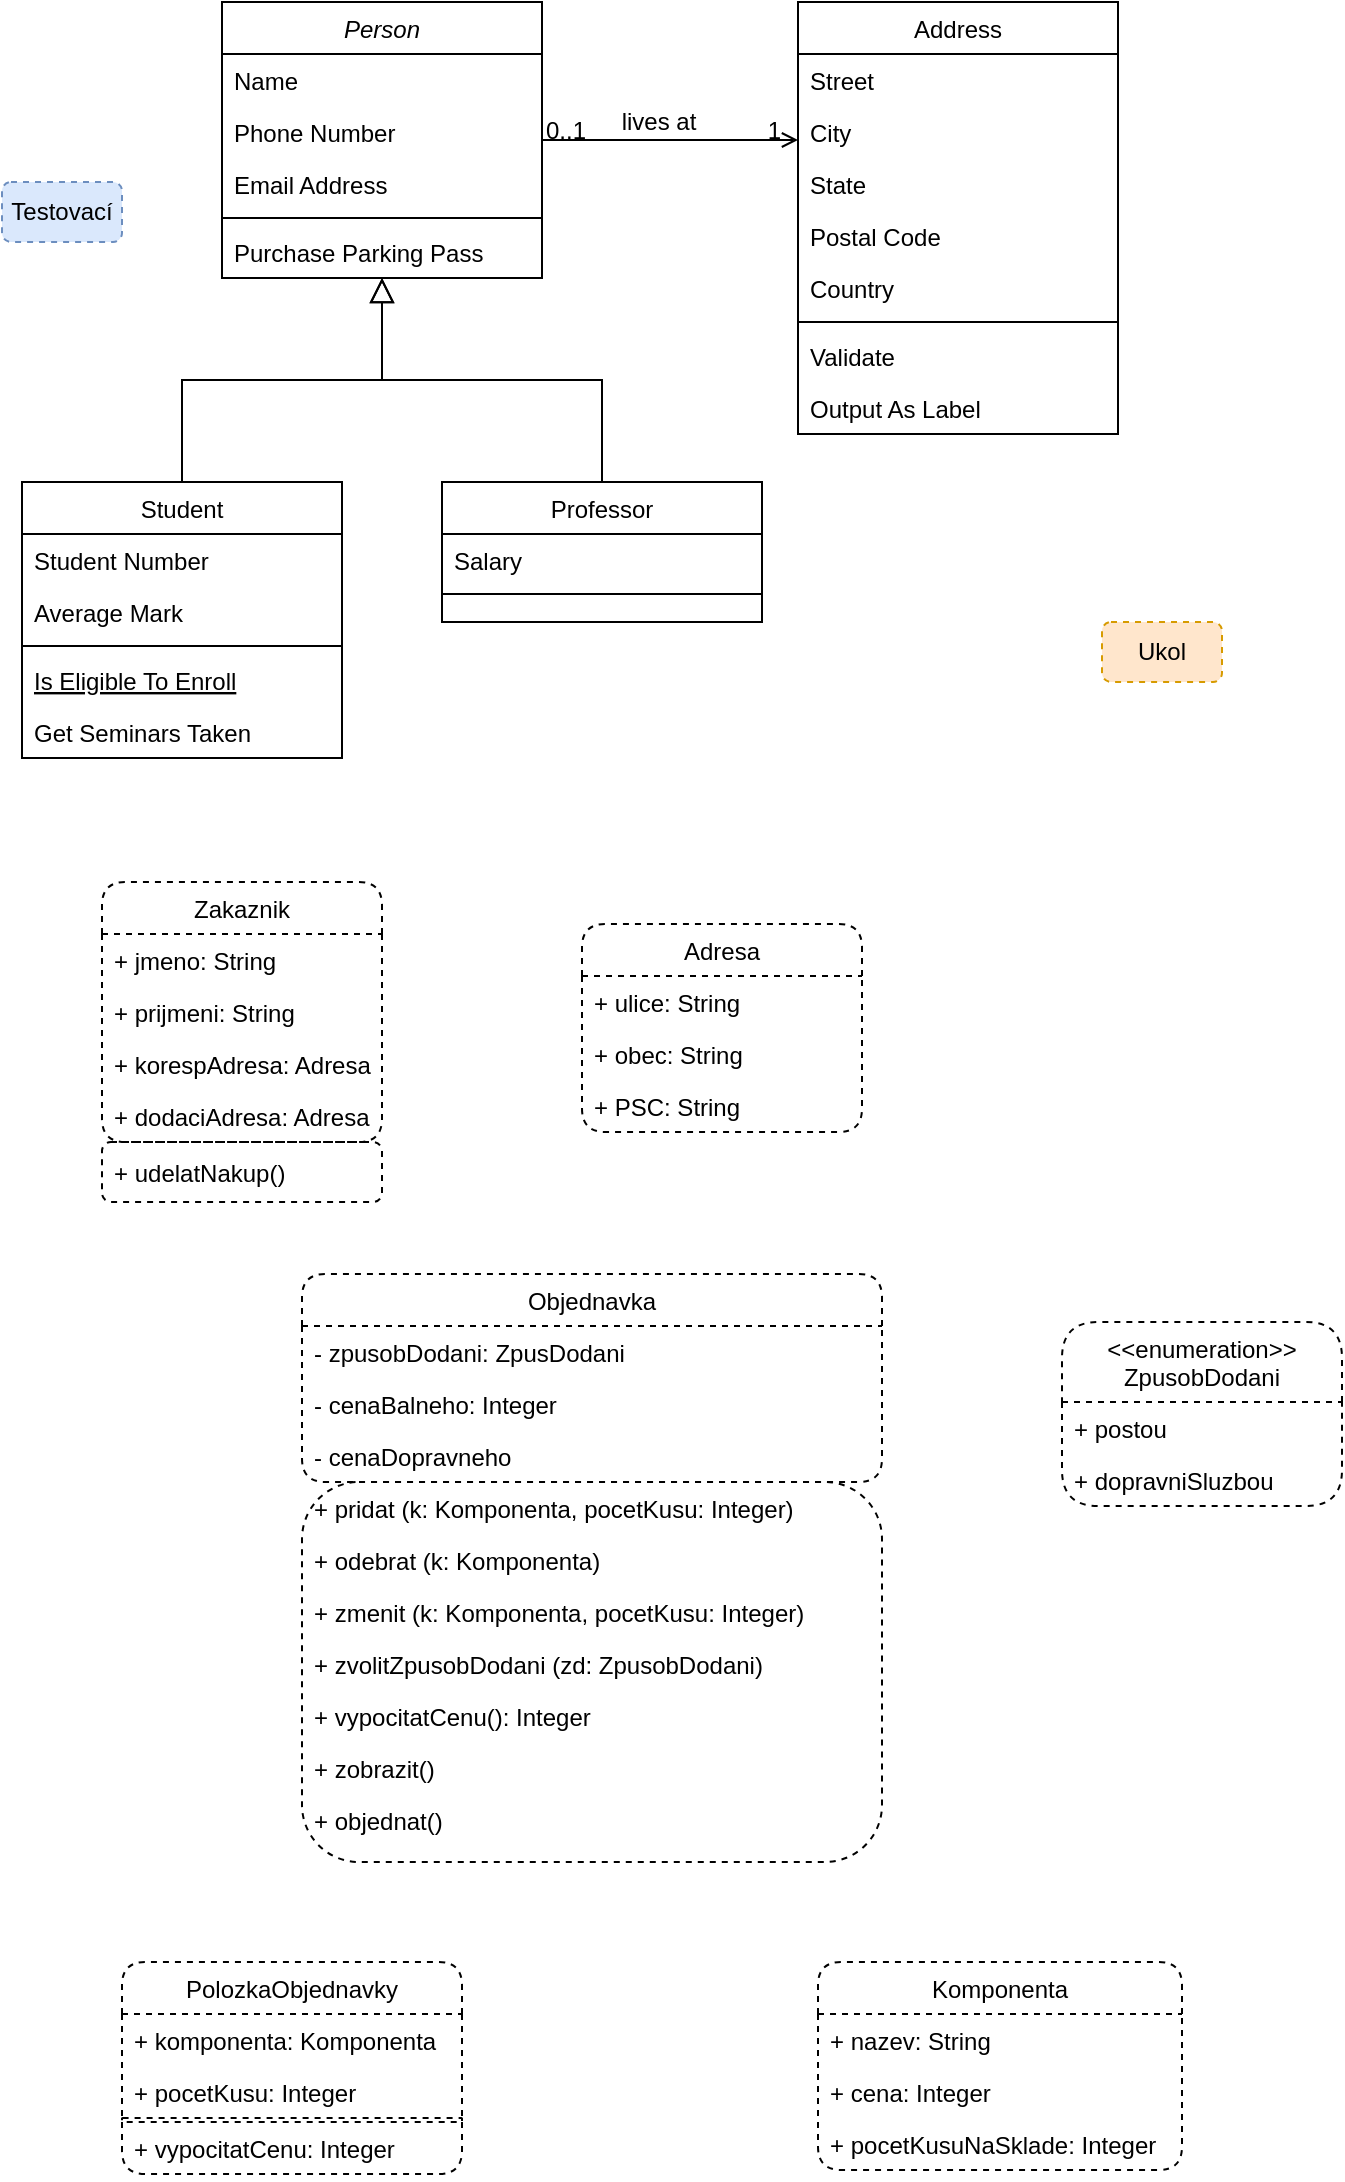 <mxfile version="20.4.0" type="github">
  <diagram id="C5RBs43oDa-KdzZeNtuy" name="Page-1">
    <mxGraphModel dx="1422" dy="794" grid="1" gridSize="10" guides="1" tooltips="1" connect="1" arrows="1" fold="1" page="1" pageScale="1" pageWidth="827" pageHeight="1169" math="0" shadow="0">
      <root>
        <mxCell id="WIyWlLk6GJQsqaUBKTNV-0" />
        <mxCell id="WIyWlLk6GJQsqaUBKTNV-1" parent="WIyWlLk6GJQsqaUBKTNV-0" />
        <mxCell id="zkfFHV4jXpPFQw0GAbJ--0" value="Person" style="swimlane;fontStyle=2;align=center;verticalAlign=top;childLayout=stackLayout;horizontal=1;startSize=26;horizontalStack=0;resizeParent=1;resizeLast=0;collapsible=1;marginBottom=0;rounded=0;shadow=0;strokeWidth=1;" parent="WIyWlLk6GJQsqaUBKTNV-1" vertex="1">
          <mxGeometry x="130" y="20" width="160" height="138" as="geometry">
            <mxRectangle x="230" y="140" width="160" height="26" as="alternateBounds" />
          </mxGeometry>
        </mxCell>
        <mxCell id="zkfFHV4jXpPFQw0GAbJ--1" value="Name" style="text;align=left;verticalAlign=top;spacingLeft=4;spacingRight=4;overflow=hidden;rotatable=0;points=[[0,0.5],[1,0.5]];portConstraint=eastwest;" parent="zkfFHV4jXpPFQw0GAbJ--0" vertex="1">
          <mxGeometry y="26" width="160" height="26" as="geometry" />
        </mxCell>
        <mxCell id="zkfFHV4jXpPFQw0GAbJ--2" value="Phone Number" style="text;align=left;verticalAlign=top;spacingLeft=4;spacingRight=4;overflow=hidden;rotatable=0;points=[[0,0.5],[1,0.5]];portConstraint=eastwest;rounded=0;shadow=0;html=0;" parent="zkfFHV4jXpPFQw0GAbJ--0" vertex="1">
          <mxGeometry y="52" width="160" height="26" as="geometry" />
        </mxCell>
        <mxCell id="zkfFHV4jXpPFQw0GAbJ--3" value="Email Address" style="text;align=left;verticalAlign=top;spacingLeft=4;spacingRight=4;overflow=hidden;rotatable=0;points=[[0,0.5],[1,0.5]];portConstraint=eastwest;rounded=0;shadow=0;html=0;" parent="zkfFHV4jXpPFQw0GAbJ--0" vertex="1">
          <mxGeometry y="78" width="160" height="26" as="geometry" />
        </mxCell>
        <mxCell id="zkfFHV4jXpPFQw0GAbJ--4" value="" style="line;html=1;strokeWidth=1;align=left;verticalAlign=middle;spacingTop=-1;spacingLeft=3;spacingRight=3;rotatable=0;labelPosition=right;points=[];portConstraint=eastwest;" parent="zkfFHV4jXpPFQw0GAbJ--0" vertex="1">
          <mxGeometry y="104" width="160" height="8" as="geometry" />
        </mxCell>
        <mxCell id="zkfFHV4jXpPFQw0GAbJ--5" value="Purchase Parking Pass" style="text;align=left;verticalAlign=top;spacingLeft=4;spacingRight=4;overflow=hidden;rotatable=0;points=[[0,0.5],[1,0.5]];portConstraint=eastwest;" parent="zkfFHV4jXpPFQw0GAbJ--0" vertex="1">
          <mxGeometry y="112" width="160" height="26" as="geometry" />
        </mxCell>
        <mxCell id="zkfFHV4jXpPFQw0GAbJ--6" value="Student" style="swimlane;fontStyle=0;align=center;verticalAlign=top;childLayout=stackLayout;horizontal=1;startSize=26;horizontalStack=0;resizeParent=1;resizeLast=0;collapsible=1;marginBottom=0;rounded=0;shadow=0;strokeWidth=1;" parent="WIyWlLk6GJQsqaUBKTNV-1" vertex="1">
          <mxGeometry x="30" y="260" width="160" height="138" as="geometry">
            <mxRectangle x="130" y="380" width="160" height="26" as="alternateBounds" />
          </mxGeometry>
        </mxCell>
        <mxCell id="zkfFHV4jXpPFQw0GAbJ--7" value="Student Number" style="text;align=left;verticalAlign=top;spacingLeft=4;spacingRight=4;overflow=hidden;rotatable=0;points=[[0,0.5],[1,0.5]];portConstraint=eastwest;" parent="zkfFHV4jXpPFQw0GAbJ--6" vertex="1">
          <mxGeometry y="26" width="160" height="26" as="geometry" />
        </mxCell>
        <mxCell id="zkfFHV4jXpPFQw0GAbJ--8" value="Average Mark" style="text;align=left;verticalAlign=top;spacingLeft=4;spacingRight=4;overflow=hidden;rotatable=0;points=[[0,0.5],[1,0.5]];portConstraint=eastwest;rounded=0;shadow=0;html=0;" parent="zkfFHV4jXpPFQw0GAbJ--6" vertex="1">
          <mxGeometry y="52" width="160" height="26" as="geometry" />
        </mxCell>
        <mxCell id="zkfFHV4jXpPFQw0GAbJ--9" value="" style="line;html=1;strokeWidth=1;align=left;verticalAlign=middle;spacingTop=-1;spacingLeft=3;spacingRight=3;rotatable=0;labelPosition=right;points=[];portConstraint=eastwest;" parent="zkfFHV4jXpPFQw0GAbJ--6" vertex="1">
          <mxGeometry y="78" width="160" height="8" as="geometry" />
        </mxCell>
        <mxCell id="zkfFHV4jXpPFQw0GAbJ--10" value="Is Eligible To Enroll" style="text;align=left;verticalAlign=top;spacingLeft=4;spacingRight=4;overflow=hidden;rotatable=0;points=[[0,0.5],[1,0.5]];portConstraint=eastwest;fontStyle=4" parent="zkfFHV4jXpPFQw0GAbJ--6" vertex="1">
          <mxGeometry y="86" width="160" height="26" as="geometry" />
        </mxCell>
        <mxCell id="zkfFHV4jXpPFQw0GAbJ--11" value="Get Seminars Taken" style="text;align=left;verticalAlign=top;spacingLeft=4;spacingRight=4;overflow=hidden;rotatable=0;points=[[0,0.5],[1,0.5]];portConstraint=eastwest;" parent="zkfFHV4jXpPFQw0GAbJ--6" vertex="1">
          <mxGeometry y="112" width="160" height="26" as="geometry" />
        </mxCell>
        <mxCell id="zkfFHV4jXpPFQw0GAbJ--12" value="" style="endArrow=block;endSize=10;endFill=0;shadow=0;strokeWidth=1;rounded=0;edgeStyle=elbowEdgeStyle;elbow=vertical;" parent="WIyWlLk6GJQsqaUBKTNV-1" source="zkfFHV4jXpPFQw0GAbJ--6" target="zkfFHV4jXpPFQw0GAbJ--0" edge="1">
          <mxGeometry width="160" relative="1" as="geometry">
            <mxPoint x="110" y="103" as="sourcePoint" />
            <mxPoint x="110" y="103" as="targetPoint" />
          </mxGeometry>
        </mxCell>
        <mxCell id="zkfFHV4jXpPFQw0GAbJ--13" value="Professor" style="swimlane;fontStyle=0;align=center;verticalAlign=top;childLayout=stackLayout;horizontal=1;startSize=26;horizontalStack=0;resizeParent=1;resizeLast=0;collapsible=1;marginBottom=0;rounded=0;shadow=0;strokeWidth=1;" parent="WIyWlLk6GJQsqaUBKTNV-1" vertex="1">
          <mxGeometry x="240" y="260" width="160" height="70" as="geometry">
            <mxRectangle x="340" y="380" width="170" height="26" as="alternateBounds" />
          </mxGeometry>
        </mxCell>
        <mxCell id="zkfFHV4jXpPFQw0GAbJ--14" value="Salary" style="text;align=left;verticalAlign=top;spacingLeft=4;spacingRight=4;overflow=hidden;rotatable=0;points=[[0,0.5],[1,0.5]];portConstraint=eastwest;" parent="zkfFHV4jXpPFQw0GAbJ--13" vertex="1">
          <mxGeometry y="26" width="160" height="26" as="geometry" />
        </mxCell>
        <mxCell id="zkfFHV4jXpPFQw0GAbJ--15" value="" style="line;html=1;strokeWidth=1;align=left;verticalAlign=middle;spacingTop=-1;spacingLeft=3;spacingRight=3;rotatable=0;labelPosition=right;points=[];portConstraint=eastwest;" parent="zkfFHV4jXpPFQw0GAbJ--13" vertex="1">
          <mxGeometry y="52" width="160" height="8" as="geometry" />
        </mxCell>
        <mxCell id="zkfFHV4jXpPFQw0GAbJ--16" value="" style="endArrow=block;endSize=10;endFill=0;shadow=0;strokeWidth=1;rounded=0;edgeStyle=elbowEdgeStyle;elbow=vertical;" parent="WIyWlLk6GJQsqaUBKTNV-1" source="zkfFHV4jXpPFQw0GAbJ--13" target="zkfFHV4jXpPFQw0GAbJ--0" edge="1">
          <mxGeometry width="160" relative="1" as="geometry">
            <mxPoint x="120" y="273" as="sourcePoint" />
            <mxPoint x="220" y="171" as="targetPoint" />
          </mxGeometry>
        </mxCell>
        <mxCell id="zkfFHV4jXpPFQw0GAbJ--17" value="Address" style="swimlane;fontStyle=0;align=center;verticalAlign=top;childLayout=stackLayout;horizontal=1;startSize=26;horizontalStack=0;resizeParent=1;resizeLast=0;collapsible=1;marginBottom=0;rounded=0;shadow=0;strokeWidth=1;" parent="WIyWlLk6GJQsqaUBKTNV-1" vertex="1">
          <mxGeometry x="418" y="20" width="160" height="216" as="geometry">
            <mxRectangle x="550" y="140" width="160" height="26" as="alternateBounds" />
          </mxGeometry>
        </mxCell>
        <mxCell id="zkfFHV4jXpPFQw0GAbJ--18" value="Street" style="text;align=left;verticalAlign=top;spacingLeft=4;spacingRight=4;overflow=hidden;rotatable=0;points=[[0,0.5],[1,0.5]];portConstraint=eastwest;" parent="zkfFHV4jXpPFQw0GAbJ--17" vertex="1">
          <mxGeometry y="26" width="160" height="26" as="geometry" />
        </mxCell>
        <mxCell id="zkfFHV4jXpPFQw0GAbJ--19" value="City" style="text;align=left;verticalAlign=top;spacingLeft=4;spacingRight=4;overflow=hidden;rotatable=0;points=[[0,0.5],[1,0.5]];portConstraint=eastwest;rounded=0;shadow=0;html=0;" parent="zkfFHV4jXpPFQw0GAbJ--17" vertex="1">
          <mxGeometry y="52" width="160" height="26" as="geometry" />
        </mxCell>
        <mxCell id="zkfFHV4jXpPFQw0GAbJ--20" value="State" style="text;align=left;verticalAlign=top;spacingLeft=4;spacingRight=4;overflow=hidden;rotatable=0;points=[[0,0.5],[1,0.5]];portConstraint=eastwest;rounded=0;shadow=0;html=0;" parent="zkfFHV4jXpPFQw0GAbJ--17" vertex="1">
          <mxGeometry y="78" width="160" height="26" as="geometry" />
        </mxCell>
        <mxCell id="zkfFHV4jXpPFQw0GAbJ--21" value="Postal Code" style="text;align=left;verticalAlign=top;spacingLeft=4;spacingRight=4;overflow=hidden;rotatable=0;points=[[0,0.5],[1,0.5]];portConstraint=eastwest;rounded=0;shadow=0;html=0;" parent="zkfFHV4jXpPFQw0GAbJ--17" vertex="1">
          <mxGeometry y="104" width="160" height="26" as="geometry" />
        </mxCell>
        <mxCell id="zkfFHV4jXpPFQw0GAbJ--22" value="Country" style="text;align=left;verticalAlign=top;spacingLeft=4;spacingRight=4;overflow=hidden;rotatable=0;points=[[0,0.5],[1,0.5]];portConstraint=eastwest;rounded=0;shadow=0;html=0;" parent="zkfFHV4jXpPFQw0GAbJ--17" vertex="1">
          <mxGeometry y="130" width="160" height="26" as="geometry" />
        </mxCell>
        <mxCell id="zkfFHV4jXpPFQw0GAbJ--23" value="" style="line;html=1;strokeWidth=1;align=left;verticalAlign=middle;spacingTop=-1;spacingLeft=3;spacingRight=3;rotatable=0;labelPosition=right;points=[];portConstraint=eastwest;" parent="zkfFHV4jXpPFQw0GAbJ--17" vertex="1">
          <mxGeometry y="156" width="160" height="8" as="geometry" />
        </mxCell>
        <mxCell id="zkfFHV4jXpPFQw0GAbJ--24" value="Validate" style="text;align=left;verticalAlign=top;spacingLeft=4;spacingRight=4;overflow=hidden;rotatable=0;points=[[0,0.5],[1,0.5]];portConstraint=eastwest;" parent="zkfFHV4jXpPFQw0GAbJ--17" vertex="1">
          <mxGeometry y="164" width="160" height="26" as="geometry" />
        </mxCell>
        <mxCell id="zkfFHV4jXpPFQw0GAbJ--25" value="Output As Label" style="text;align=left;verticalAlign=top;spacingLeft=4;spacingRight=4;overflow=hidden;rotatable=0;points=[[0,0.5],[1,0.5]];portConstraint=eastwest;" parent="zkfFHV4jXpPFQw0GAbJ--17" vertex="1">
          <mxGeometry y="190" width="160" height="26" as="geometry" />
        </mxCell>
        <mxCell id="zkfFHV4jXpPFQw0GAbJ--26" value="" style="endArrow=open;shadow=0;strokeWidth=1;rounded=0;endFill=1;edgeStyle=elbowEdgeStyle;elbow=vertical;" parent="WIyWlLk6GJQsqaUBKTNV-1" source="zkfFHV4jXpPFQw0GAbJ--0" target="zkfFHV4jXpPFQw0GAbJ--17" edge="1">
          <mxGeometry x="0.5" y="41" relative="1" as="geometry">
            <mxPoint x="290" y="92" as="sourcePoint" />
            <mxPoint x="450" y="92" as="targetPoint" />
            <mxPoint x="-40" y="32" as="offset" />
          </mxGeometry>
        </mxCell>
        <mxCell id="zkfFHV4jXpPFQw0GAbJ--27" value="0..1" style="resizable=0;align=left;verticalAlign=bottom;labelBackgroundColor=none;fontSize=12;" parent="zkfFHV4jXpPFQw0GAbJ--26" connectable="0" vertex="1">
          <mxGeometry x="-1" relative="1" as="geometry">
            <mxPoint y="4" as="offset" />
          </mxGeometry>
        </mxCell>
        <mxCell id="zkfFHV4jXpPFQw0GAbJ--28" value="1" style="resizable=0;align=right;verticalAlign=bottom;labelBackgroundColor=none;fontSize=12;" parent="zkfFHV4jXpPFQw0GAbJ--26" connectable="0" vertex="1">
          <mxGeometry x="1" relative="1" as="geometry">
            <mxPoint x="-7" y="4" as="offset" />
          </mxGeometry>
        </mxCell>
        <mxCell id="zkfFHV4jXpPFQw0GAbJ--29" value="lives at" style="text;html=1;resizable=0;points=[];;align=center;verticalAlign=middle;labelBackgroundColor=none;rounded=0;shadow=0;strokeWidth=1;fontSize=12;" parent="zkfFHV4jXpPFQw0GAbJ--26" vertex="1" connectable="0">
          <mxGeometry x="0.5" y="49" relative="1" as="geometry">
            <mxPoint x="-38" y="40" as="offset" />
          </mxGeometry>
        </mxCell>
        <mxCell id="9S8foAZQSFA_1YetgEWk-9" value="Testovací" style="text;html=1;strokeColor=#6c8ebf;fillColor=#dae8fc;align=center;verticalAlign=middle;whiteSpace=wrap;rounded=1;dashed=1;" vertex="1" parent="WIyWlLk6GJQsqaUBKTNV-1">
          <mxGeometry x="20" y="110" width="60" height="30" as="geometry" />
        </mxCell>
        <mxCell id="9S8foAZQSFA_1YetgEWk-10" value="Ukol" style="text;html=1;strokeColor=#d79b00;fillColor=#ffe6cc;align=center;verticalAlign=middle;whiteSpace=wrap;rounded=1;dashed=1;" vertex="1" parent="WIyWlLk6GJQsqaUBKTNV-1">
          <mxGeometry x="570" y="330" width="60" height="30" as="geometry" />
        </mxCell>
        <mxCell id="9S8foAZQSFA_1YetgEWk-29" value="Zakaznik" style="swimlane;fontStyle=0;childLayout=stackLayout;horizontal=1;startSize=26;fillColor=none;horizontalStack=0;resizeParent=1;resizeParentMax=0;resizeLast=0;collapsible=1;marginBottom=0;rounded=1;dashed=1;" vertex="1" parent="WIyWlLk6GJQsqaUBKTNV-1">
          <mxGeometry x="70" y="460" width="140" height="130" as="geometry" />
        </mxCell>
        <mxCell id="9S8foAZQSFA_1YetgEWk-30" value="+ jmeno: String" style="text;strokeColor=none;fillColor=none;align=left;verticalAlign=top;spacingLeft=4;spacingRight=4;overflow=hidden;rotatable=0;points=[[0,0.5],[1,0.5]];portConstraint=eastwest;rounded=1;dashed=1;" vertex="1" parent="9S8foAZQSFA_1YetgEWk-29">
          <mxGeometry y="26" width="140" height="26" as="geometry" />
        </mxCell>
        <mxCell id="9S8foAZQSFA_1YetgEWk-31" value="+ prijmeni: String" style="text;strokeColor=none;fillColor=none;align=left;verticalAlign=top;spacingLeft=4;spacingRight=4;overflow=hidden;rotatable=0;points=[[0,0.5],[1,0.5]];portConstraint=eastwest;rounded=1;dashed=1;" vertex="1" parent="9S8foAZQSFA_1YetgEWk-29">
          <mxGeometry y="52" width="140" height="26" as="geometry" />
        </mxCell>
        <mxCell id="9S8foAZQSFA_1YetgEWk-32" value="+ korespAdresa: Adresa" style="text;strokeColor=none;fillColor=none;align=left;verticalAlign=top;spacingLeft=4;spacingRight=4;overflow=hidden;rotatable=0;points=[[0,0.5],[1,0.5]];portConstraint=eastwest;rounded=1;dashed=1;" vertex="1" parent="9S8foAZQSFA_1YetgEWk-29">
          <mxGeometry y="78" width="140" height="26" as="geometry" />
        </mxCell>
        <mxCell id="9S8foAZQSFA_1YetgEWk-33" value="+ dodaciAdresa: Adresa" style="text;strokeColor=none;fillColor=none;align=left;verticalAlign=top;spacingLeft=4;spacingRight=4;overflow=hidden;rotatable=0;points=[[0,0.5],[1,0.5]];portConstraint=eastwest;rounded=1;dashed=1;" vertex="1" parent="9S8foAZQSFA_1YetgEWk-29">
          <mxGeometry y="104" width="140" height="26" as="geometry" />
        </mxCell>
        <mxCell id="9S8foAZQSFA_1YetgEWk-34" value="Adresa" style="swimlane;fontStyle=0;childLayout=stackLayout;horizontal=1;startSize=26;fillColor=none;horizontalStack=0;resizeParent=1;resizeParentMax=0;resizeLast=0;collapsible=1;marginBottom=0;rounded=1;dashed=1;" vertex="1" parent="WIyWlLk6GJQsqaUBKTNV-1">
          <mxGeometry x="310" y="481" width="140" height="104" as="geometry" />
        </mxCell>
        <mxCell id="9S8foAZQSFA_1YetgEWk-35" value="+ ulice: String" style="text;strokeColor=none;fillColor=none;align=left;verticalAlign=top;spacingLeft=4;spacingRight=4;overflow=hidden;rotatable=0;points=[[0,0.5],[1,0.5]];portConstraint=eastwest;rounded=1;dashed=1;" vertex="1" parent="9S8foAZQSFA_1YetgEWk-34">
          <mxGeometry y="26" width="140" height="26" as="geometry" />
        </mxCell>
        <mxCell id="9S8foAZQSFA_1YetgEWk-36" value="+ obec: String" style="text;strokeColor=none;fillColor=none;align=left;verticalAlign=top;spacingLeft=4;spacingRight=4;overflow=hidden;rotatable=0;points=[[0,0.5],[1,0.5]];portConstraint=eastwest;rounded=1;dashed=1;" vertex="1" parent="9S8foAZQSFA_1YetgEWk-34">
          <mxGeometry y="52" width="140" height="26" as="geometry" />
        </mxCell>
        <mxCell id="9S8foAZQSFA_1YetgEWk-37" value="+ PSC: String" style="text;strokeColor=none;fillColor=none;align=left;verticalAlign=top;spacingLeft=4;spacingRight=4;overflow=hidden;rotatable=0;points=[[0,0.5],[1,0.5]];portConstraint=eastwest;rounded=1;dashed=1;" vertex="1" parent="9S8foAZQSFA_1YetgEWk-34">
          <mxGeometry y="78" width="140" height="26" as="geometry" />
        </mxCell>
        <mxCell id="9S8foAZQSFA_1YetgEWk-39" value="Objednavka" style="swimlane;fontStyle=0;childLayout=stackLayout;horizontal=1;startSize=26;fillColor=none;horizontalStack=0;resizeParent=1;resizeParentMax=0;resizeLast=0;collapsible=1;marginBottom=0;rounded=1;dashed=1;" vertex="1" parent="WIyWlLk6GJQsqaUBKTNV-1">
          <mxGeometry x="170" y="656" width="290" height="104" as="geometry" />
        </mxCell>
        <mxCell id="9S8foAZQSFA_1YetgEWk-40" value="- zpusobDodani: ZpusDodani" style="text;strokeColor=none;fillColor=none;align=left;verticalAlign=top;spacingLeft=4;spacingRight=4;overflow=hidden;rotatable=0;points=[[0,0.5],[1,0.5]];portConstraint=eastwest;rounded=1;dashed=1;" vertex="1" parent="9S8foAZQSFA_1YetgEWk-39">
          <mxGeometry y="26" width="290" height="26" as="geometry" />
        </mxCell>
        <mxCell id="9S8foAZQSFA_1YetgEWk-41" value="- cenaBalneho: Integer" style="text;strokeColor=none;fillColor=none;align=left;verticalAlign=top;spacingLeft=4;spacingRight=4;overflow=hidden;rotatable=0;points=[[0,0.5],[1,0.5]];portConstraint=eastwest;rounded=1;dashed=1;" vertex="1" parent="9S8foAZQSFA_1YetgEWk-39">
          <mxGeometry y="52" width="290" height="26" as="geometry" />
        </mxCell>
        <mxCell id="9S8foAZQSFA_1YetgEWk-42" value="- cenaDopravneho" style="text;strokeColor=none;fillColor=none;align=left;verticalAlign=top;spacingLeft=4;spacingRight=4;overflow=hidden;rotatable=0;points=[[0,0.5],[1,0.5]];portConstraint=eastwest;rounded=1;dashed=1;" vertex="1" parent="9S8foAZQSFA_1YetgEWk-39">
          <mxGeometry y="78" width="290" height="26" as="geometry" />
        </mxCell>
        <mxCell id="9S8foAZQSFA_1YetgEWk-44" value="" style="whiteSpace=wrap;html=1;fillColor=none;fontStyle=0;startSize=26;rounded=1;dashed=1;" vertex="1" parent="WIyWlLk6GJQsqaUBKTNV-1">
          <mxGeometry x="70" y="590" width="140" height="30" as="geometry" />
        </mxCell>
        <mxCell id="9S8foAZQSFA_1YetgEWk-48" value="+ udelatNakup()" style="text;strokeColor=none;fillColor=none;align=left;verticalAlign=top;spacingLeft=4;spacingRight=4;overflow=hidden;rotatable=0;points=[[0,0.5],[1,0.5]];portConstraint=eastwest;rounded=1;dashed=1;" vertex="1" parent="WIyWlLk6GJQsqaUBKTNV-1">
          <mxGeometry x="70" y="592" width="140" height="26" as="geometry" />
        </mxCell>
        <mxCell id="9S8foAZQSFA_1YetgEWk-49" value="" style="whiteSpace=wrap;html=1;fillColor=none;fontStyle=0;startSize=26;rounded=1;dashed=1;" vertex="1" parent="WIyWlLk6GJQsqaUBKTNV-1">
          <mxGeometry x="170" y="760" width="290" height="190" as="geometry" />
        </mxCell>
        <mxCell id="9S8foAZQSFA_1YetgEWk-51" value="+ pridat (k: Komponenta, pocetKusu: Integer)" style="text;strokeColor=none;fillColor=none;align=left;verticalAlign=top;spacingLeft=4;spacingRight=4;overflow=hidden;rotatable=0;points=[[0,0.5],[1,0.5]];portConstraint=eastwest;rounded=1;dashed=1;" vertex="1" parent="WIyWlLk6GJQsqaUBKTNV-1">
          <mxGeometry x="170" y="760" width="290" height="26" as="geometry" />
        </mxCell>
        <mxCell id="9S8foAZQSFA_1YetgEWk-52" value="+ odebrat (k: Komponenta)" style="text;strokeColor=none;fillColor=none;align=left;verticalAlign=top;spacingLeft=4;spacingRight=4;overflow=hidden;rotatable=0;points=[[0,0.5],[1,0.5]];portConstraint=eastwest;rounded=1;dashed=1;" vertex="1" parent="WIyWlLk6GJQsqaUBKTNV-1">
          <mxGeometry x="170" y="786" width="290" height="26" as="geometry" />
        </mxCell>
        <mxCell id="9S8foAZQSFA_1YetgEWk-53" value="+ zmenit (k: Komponenta, pocetKusu: Integer)" style="text;strokeColor=none;fillColor=none;align=left;verticalAlign=top;spacingLeft=4;spacingRight=4;overflow=hidden;rotatable=0;points=[[0,0.5],[1,0.5]];portConstraint=eastwest;rounded=1;dashed=1;" vertex="1" parent="WIyWlLk6GJQsqaUBKTNV-1">
          <mxGeometry x="170" y="812" width="290" height="26" as="geometry" />
        </mxCell>
        <mxCell id="9S8foAZQSFA_1YetgEWk-54" value="+ zvolitZpusobDodani (zd: ZpusobDodani)" style="text;strokeColor=none;fillColor=none;align=left;verticalAlign=top;spacingLeft=4;spacingRight=4;overflow=hidden;rotatable=0;points=[[0,0.5],[1,0.5]];portConstraint=eastwest;rounded=1;dashed=1;" vertex="1" parent="WIyWlLk6GJQsqaUBKTNV-1">
          <mxGeometry x="170" y="838" width="290" height="26" as="geometry" />
        </mxCell>
        <mxCell id="9S8foAZQSFA_1YetgEWk-55" value="+ vypocitatCenu(): Integer" style="text;strokeColor=none;fillColor=none;align=left;verticalAlign=top;spacingLeft=4;spacingRight=4;overflow=hidden;rotatable=0;points=[[0,0.5],[1,0.5]];portConstraint=eastwest;rounded=1;dashed=1;" vertex="1" parent="WIyWlLk6GJQsqaUBKTNV-1">
          <mxGeometry x="170" y="864" width="290" height="26" as="geometry" />
        </mxCell>
        <mxCell id="9S8foAZQSFA_1YetgEWk-56" value="+ zobrazit()" style="text;strokeColor=none;fillColor=none;align=left;verticalAlign=top;spacingLeft=4;spacingRight=4;overflow=hidden;rotatable=0;points=[[0,0.5],[1,0.5]];portConstraint=eastwest;rounded=1;dashed=1;" vertex="1" parent="WIyWlLk6GJQsqaUBKTNV-1">
          <mxGeometry x="170" y="890" width="290" height="26" as="geometry" />
        </mxCell>
        <mxCell id="9S8foAZQSFA_1YetgEWk-57" value="+ objednat()" style="text;strokeColor=none;fillColor=none;align=left;verticalAlign=top;spacingLeft=4;spacingRight=4;overflow=hidden;rotatable=0;points=[[0,0.5],[1,0.5]];portConstraint=eastwest;rounded=1;dashed=1;" vertex="1" parent="WIyWlLk6GJQsqaUBKTNV-1">
          <mxGeometry x="170" y="916" width="290" height="26" as="geometry" />
        </mxCell>
        <mxCell id="9S8foAZQSFA_1YetgEWk-63" value="&lt;&lt;enumeration&gt;&gt;&#xa;ZpusobDodani" style="swimlane;fontStyle=0;childLayout=stackLayout;horizontal=1;startSize=40;fillColor=none;horizontalStack=0;resizeParent=1;resizeParentMax=0;resizeLast=0;collapsible=1;marginBottom=0;rounded=1;dashed=1;" vertex="1" parent="WIyWlLk6GJQsqaUBKTNV-1">
          <mxGeometry x="550" y="680" width="140" height="92" as="geometry" />
        </mxCell>
        <mxCell id="9S8foAZQSFA_1YetgEWk-64" value="+ postou" style="text;strokeColor=none;fillColor=none;align=left;verticalAlign=top;spacingLeft=4;spacingRight=4;overflow=hidden;rotatable=0;points=[[0,0.5],[1,0.5]];portConstraint=eastwest;rounded=1;dashed=1;" vertex="1" parent="9S8foAZQSFA_1YetgEWk-63">
          <mxGeometry y="40" width="140" height="26" as="geometry" />
        </mxCell>
        <mxCell id="9S8foAZQSFA_1YetgEWk-66" value="+ dopravniSluzbou" style="text;strokeColor=none;fillColor=none;align=left;verticalAlign=top;spacingLeft=4;spacingRight=4;overflow=hidden;rotatable=0;points=[[0,0.5],[1,0.5]];portConstraint=eastwest;rounded=1;dashed=1;" vertex="1" parent="9S8foAZQSFA_1YetgEWk-63">
          <mxGeometry y="66" width="140" height="26" as="geometry" />
        </mxCell>
        <mxCell id="9S8foAZQSFA_1YetgEWk-68" value="PolozkaObjednavky" style="swimlane;fontStyle=0;childLayout=stackLayout;horizontal=1;startSize=26;fillColor=none;horizontalStack=0;resizeParent=1;resizeParentMax=0;resizeLast=0;collapsible=1;marginBottom=0;rounded=1;dashed=1;" vertex="1" parent="WIyWlLk6GJQsqaUBKTNV-1">
          <mxGeometry x="80" y="1000" width="170" height="106" as="geometry" />
        </mxCell>
        <mxCell id="9S8foAZQSFA_1YetgEWk-71" value="+ komponenta: Komponenta" style="text;strokeColor=none;fillColor=none;align=left;verticalAlign=top;spacingLeft=4;spacingRight=4;overflow=hidden;rotatable=0;points=[[0,0.5],[1,0.5]];portConstraint=eastwest;rounded=1;dashed=1;" vertex="1" parent="9S8foAZQSFA_1YetgEWk-68">
          <mxGeometry y="26" width="170" height="26" as="geometry" />
        </mxCell>
        <mxCell id="9S8foAZQSFA_1YetgEWk-72" value="+ pocetKusu: Integer" style="text;strokeColor=none;fillColor=none;align=left;verticalAlign=top;spacingLeft=4;spacingRight=4;overflow=hidden;rotatable=0;points=[[0,0.5],[1,0.5]];portConstraint=eastwest;rounded=1;dashed=1;" vertex="1" parent="9S8foAZQSFA_1YetgEWk-68">
          <mxGeometry y="52" width="170" height="26" as="geometry" />
        </mxCell>
        <mxCell id="9S8foAZQSFA_1YetgEWk-73" value="" style="whiteSpace=wrap;html=1;fillColor=none;fontStyle=0;startSize=26;rounded=1;dashed=1;" vertex="1" parent="9S8foAZQSFA_1YetgEWk-68">
          <mxGeometry y="78" width="170" height="2" as="geometry" />
        </mxCell>
        <mxCell id="9S8foAZQSFA_1YetgEWk-76" value="+ vypocitatCenu: Integer" style="text;strokeColor=none;fillColor=none;align=left;verticalAlign=top;spacingLeft=4;spacingRight=4;overflow=hidden;rotatable=0;points=[[0,0.5],[1,0.5]];portConstraint=eastwest;rounded=1;dashed=1;" vertex="1" parent="9S8foAZQSFA_1YetgEWk-68">
          <mxGeometry y="80" width="170" height="26" as="geometry" />
        </mxCell>
        <mxCell id="9S8foAZQSFA_1YetgEWk-77" value="Komponenta" style="swimlane;fontStyle=0;childLayout=stackLayout;horizontal=1;startSize=26;fillColor=none;horizontalStack=0;resizeParent=1;resizeParentMax=0;resizeLast=0;collapsible=1;marginBottom=0;rounded=1;dashed=1;" vertex="1" parent="WIyWlLk6GJQsqaUBKTNV-1">
          <mxGeometry x="428" y="1000" width="182" height="104" as="geometry" />
        </mxCell>
        <mxCell id="9S8foAZQSFA_1YetgEWk-78" value="+ nazev: String" style="text;strokeColor=none;fillColor=none;align=left;verticalAlign=top;spacingLeft=4;spacingRight=4;overflow=hidden;rotatable=0;points=[[0,0.5],[1,0.5]];portConstraint=eastwest;rounded=1;dashed=1;" vertex="1" parent="9S8foAZQSFA_1YetgEWk-77">
          <mxGeometry y="26" width="182" height="26" as="geometry" />
        </mxCell>
        <mxCell id="9S8foAZQSFA_1YetgEWk-79" value="+ cena: Integer" style="text;strokeColor=none;fillColor=none;align=left;verticalAlign=top;spacingLeft=4;spacingRight=4;overflow=hidden;rotatable=0;points=[[0,0.5],[1,0.5]];portConstraint=eastwest;rounded=1;dashed=1;" vertex="1" parent="9S8foAZQSFA_1YetgEWk-77">
          <mxGeometry y="52" width="182" height="26" as="geometry" />
        </mxCell>
        <mxCell id="9S8foAZQSFA_1YetgEWk-80" value="+ pocetKusuNaSklade: Integer" style="text;strokeColor=none;fillColor=none;align=left;verticalAlign=top;spacingLeft=4;spacingRight=4;overflow=hidden;rotatable=0;points=[[0,0.5],[1,0.5]];portConstraint=eastwest;rounded=1;dashed=1;" vertex="1" parent="9S8foAZQSFA_1YetgEWk-77">
          <mxGeometry y="78" width="182" height="26" as="geometry" />
        </mxCell>
      </root>
    </mxGraphModel>
  </diagram>
</mxfile>
